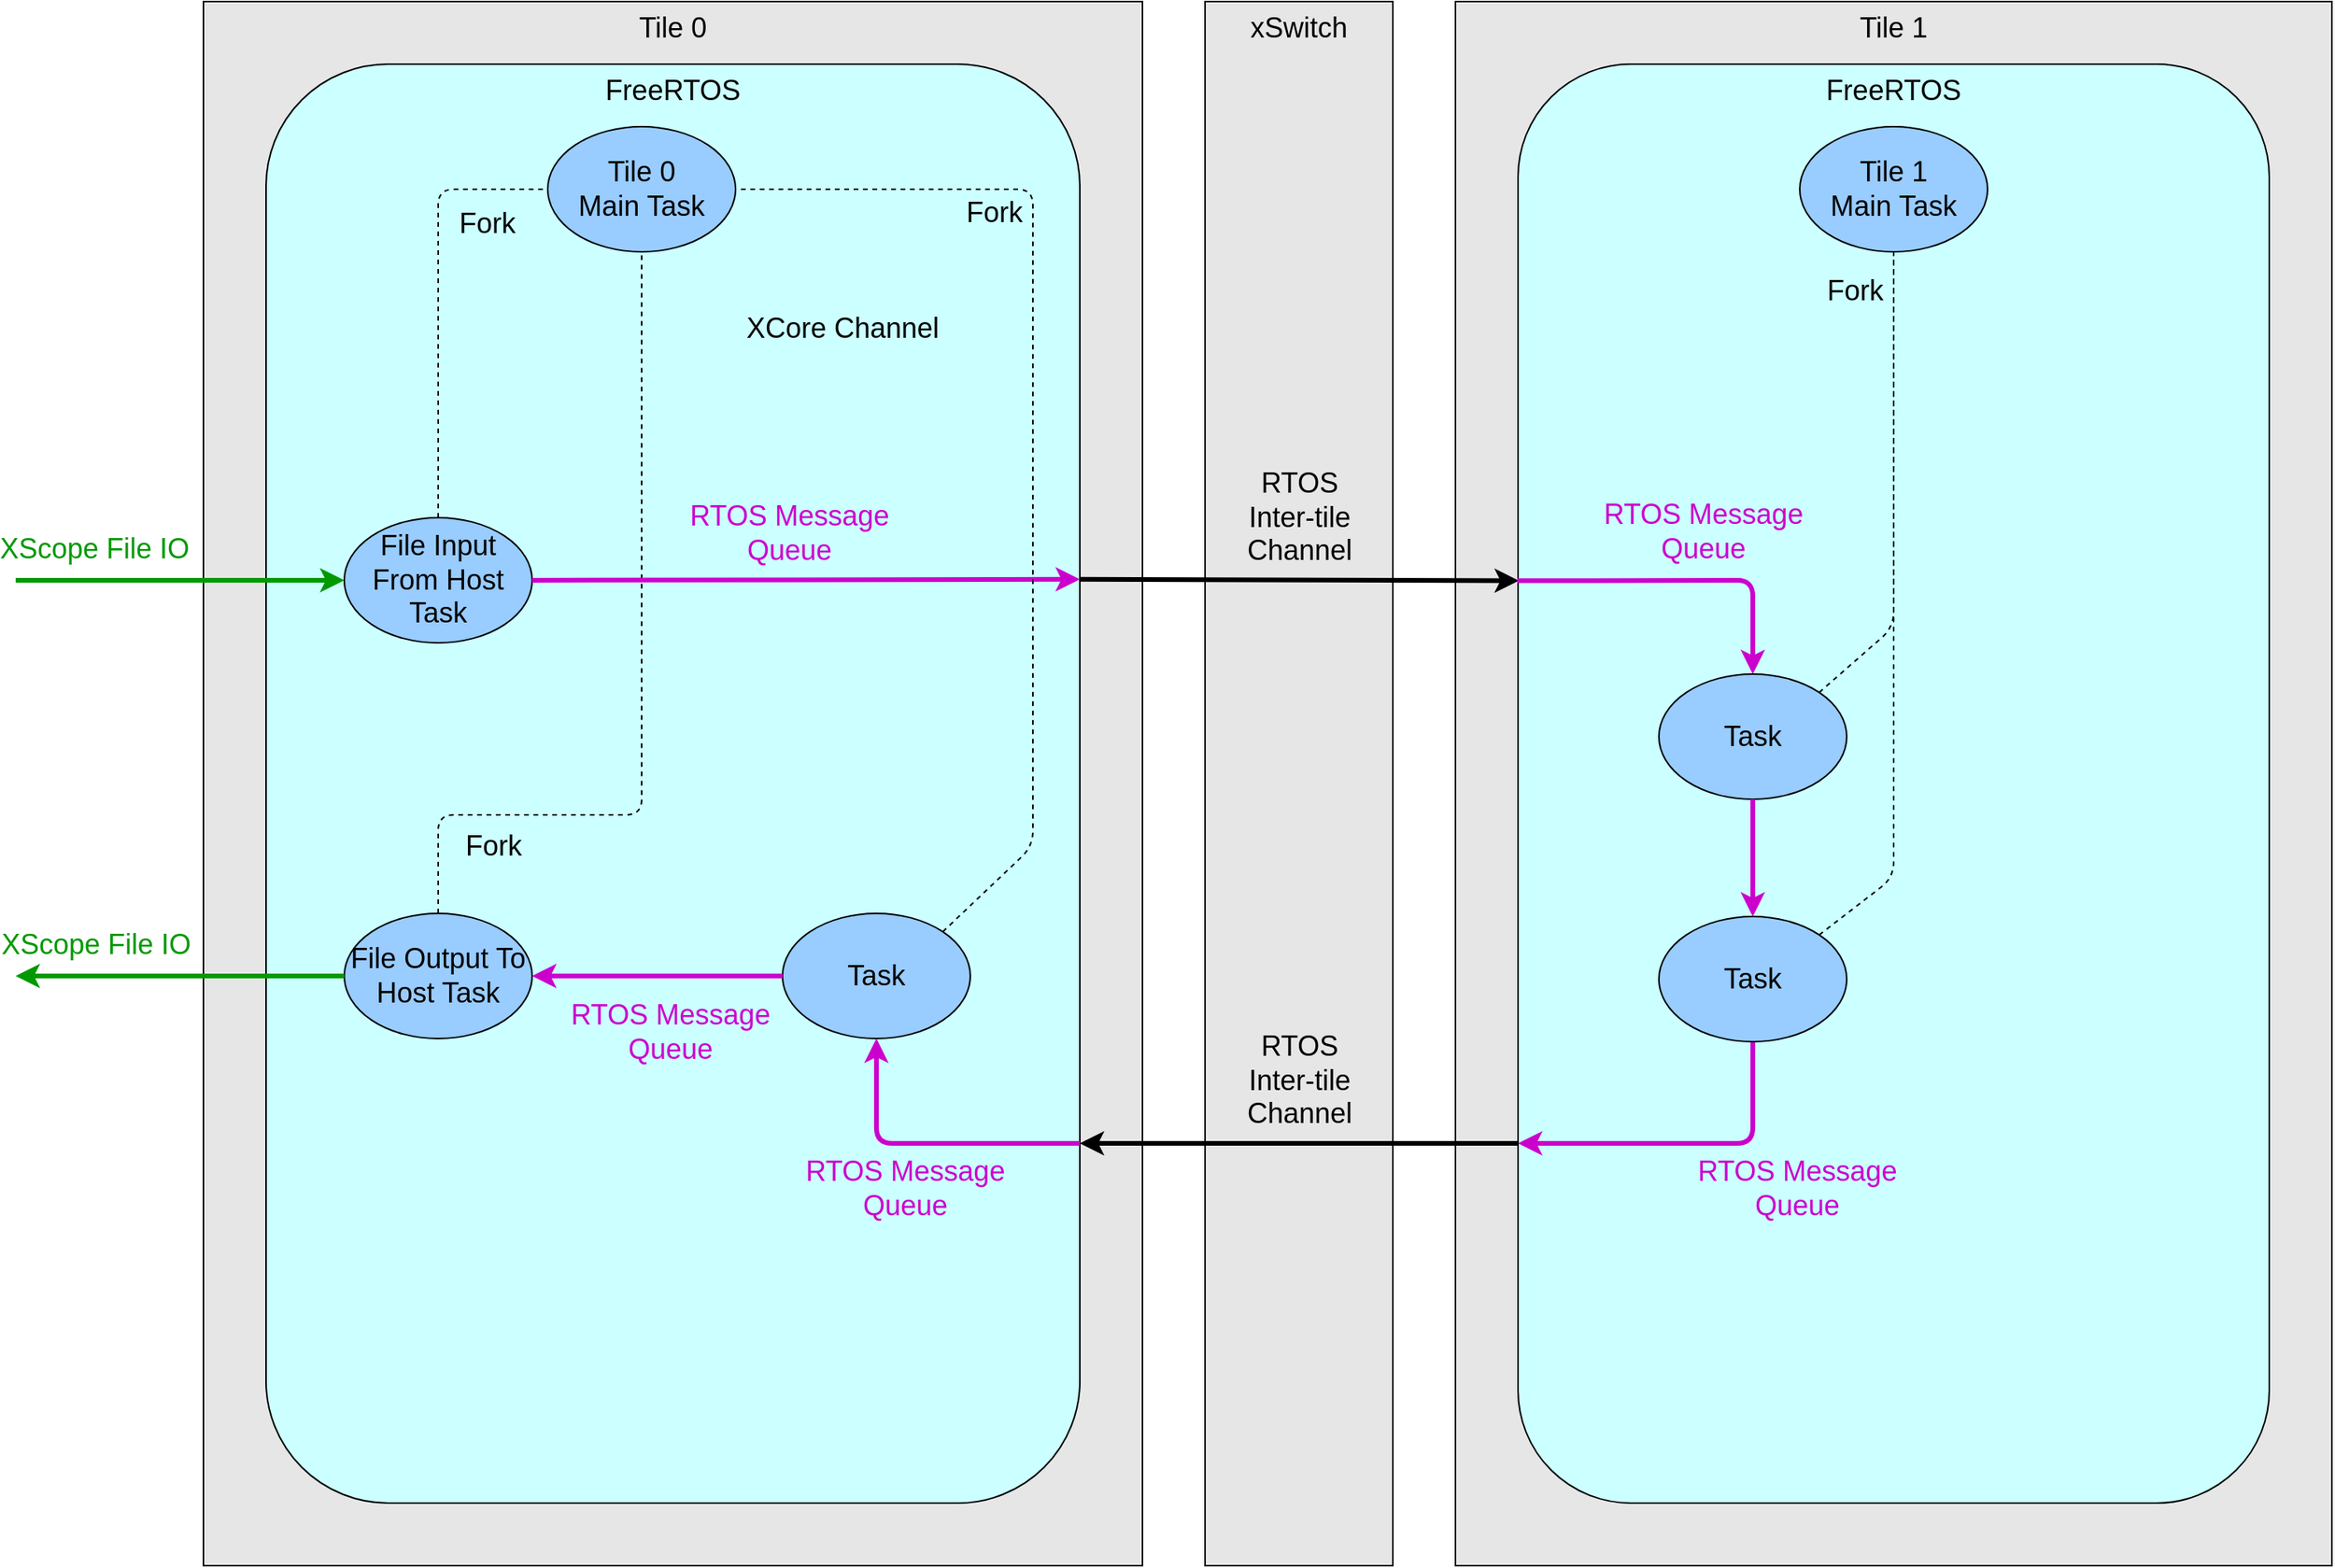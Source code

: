 <mxfile version="20.3.7" type="device"><diagram id="HG_wOtk8IJbsn9-jQrfK" name="Page-1"><mxGraphModel dx="1298" dy="727" grid="1" gridSize="10" guides="1" tooltips="1" connect="1" arrows="1" fold="1" page="1" pageScale="1" pageWidth="850" pageHeight="1100" math="0" shadow="0"><root><mxCell id="0"/><mxCell id="1" parent="0"/><mxCell id="hf5_vhgyKs1YN6woUvjJ-1" value="&lt;font style=&quot;font-size: 18px&quot;&gt;Tile 0&lt;/font&gt;" style="rounded=0;whiteSpace=wrap;html=1;verticalAlign=top;fillColor=#E6E6E6;" vertex="1" parent="1"><mxGeometry x="200" y="80" width="600" height="1000" as="geometry"/></mxCell><mxCell id="hf5_vhgyKs1YN6woUvjJ-2" value="&lt;font style=&quot;font-size: 18px&quot;&gt;Tile 1&lt;/font&gt;" style="rounded=0;whiteSpace=wrap;html=1;verticalAlign=top;fillColor=#E6E6E6;" vertex="1" parent="1"><mxGeometry x="1000" y="80" width="560" height="1000" as="geometry"/></mxCell><mxCell id="hf5_vhgyKs1YN6woUvjJ-3" value="&lt;font style=&quot;font-size: 18px&quot;&gt;xSwitch&lt;/font&gt;" style="rounded=0;whiteSpace=wrap;html=1;verticalAlign=top;fillColor=#E6E6E6;" vertex="1" parent="1"><mxGeometry x="840" y="80" width="120" height="1000" as="geometry"/></mxCell><mxCell id="hf5_vhgyKs1YN6woUvjJ-4" value="&lt;font style=&quot;font-size: 18px&quot;&gt;FreeRTOS&lt;/font&gt;" style="rounded=1;whiteSpace=wrap;html=1;fillColor=#CCFFFF;verticalAlign=top;" vertex="1" parent="1"><mxGeometry x="240" y="120" width="520" height="920" as="geometry"/></mxCell><mxCell id="hf5_vhgyKs1YN6woUvjJ-5" value="&lt;font style=&quot;font-size: 18px&quot;&gt;FreeRTOS&lt;/font&gt;" style="rounded=1;whiteSpace=wrap;html=1;fillColor=#CCFFFF;verticalAlign=top;" vertex="1" parent="1"><mxGeometry x="1040" y="120" width="480" height="920" as="geometry"/></mxCell><mxCell id="hf5_vhgyKs1YN6woUvjJ-6" value="" style="endArrow=classic;html=1;exitX=0.999;exitY=0.358;exitDx=0;exitDy=0;entryX=0.001;entryY=0.359;entryDx=0;entryDy=0;exitPerimeter=0;entryPerimeter=0;strokeWidth=3;" edge="1" parent="1" source="hf5_vhgyKs1YN6woUvjJ-4" target="hf5_vhgyKs1YN6woUvjJ-5"><mxGeometry width="50" height="50" relative="1" as="geometry"><mxPoint x="680" y="400" as="sourcePoint"/><mxPoint x="730" y="350" as="targetPoint"/></mxGeometry></mxCell><mxCell id="hf5_vhgyKs1YN6woUvjJ-7" value="&lt;font style=&quot;font-size: 18px&quot;&gt;RTOS&lt;br&gt;Inter-tile&lt;br&gt;Channel&lt;/font&gt;" style="text;html=1;align=center;verticalAlign=middle;resizable=0;points=[];;labelBackgroundColor=#E6E6E6;" vertex="1" connectable="0" parent="hf5_vhgyKs1YN6woUvjJ-6"><mxGeometry x="-0.615" y="1" relative="1" as="geometry"><mxPoint x="85.88" y="-39" as="offset"/></mxGeometry></mxCell><mxCell id="hf5_vhgyKs1YN6woUvjJ-8" value="" style="endArrow=classic;html=1;exitX=0;exitY=0.75;exitDx=0;exitDy=0;entryX=1;entryY=0.75;entryDx=0;entryDy=0;strokeWidth=3;" edge="1" parent="1" source="hf5_vhgyKs1YN6woUvjJ-5" target="hf5_vhgyKs1YN6woUvjJ-4"><mxGeometry width="50" height="50" relative="1" as="geometry"><mxPoint x="1000" y="620" as="sourcePoint"/><mxPoint x="1050" y="570" as="targetPoint"/></mxGeometry></mxCell><mxCell id="hf5_vhgyKs1YN6woUvjJ-9" value="&lt;font style=&quot;font-size: 18px&quot;&gt;RTOS&lt;br&gt;Inter-tile&lt;br&gt;Channel&lt;/font&gt;" style="text;html=1;align=center;verticalAlign=middle;resizable=0;points=[];;labelBackgroundColor=#E6E6E6;" vertex="1" connectable="0" parent="hf5_vhgyKs1YN6woUvjJ-8"><mxGeometry x="-0.528" relative="1" as="geometry"><mxPoint x="-74.12" y="-40" as="offset"/></mxGeometry></mxCell><mxCell id="hf5_vhgyKs1YN6woUvjJ-10" value="&lt;font style=&quot;font-size: 18px&quot;&gt;Tile 0&lt;br&gt;Main Task&lt;/font&gt;" style="ellipse;whiteSpace=wrap;html=1;fillColor=#99CCFF;" vertex="1" parent="1"><mxGeometry x="420" y="160" width="120" height="80" as="geometry"/></mxCell><mxCell id="hf5_vhgyKs1YN6woUvjJ-11" value="&lt;font style=&quot;font-size: 18px&quot;&gt;Tile 1&lt;br&gt;Main Task&lt;/font&gt;" style="ellipse;whiteSpace=wrap;html=1;fillColor=#99CCFF;" vertex="1" parent="1"><mxGeometry x="1220" y="160" width="120" height="80" as="geometry"/></mxCell><mxCell id="hf5_vhgyKs1YN6woUvjJ-12" value="&lt;font style=&quot;font-size: 18px&quot;&gt;File Input From Host Task&lt;/font&gt;" style="ellipse;whiteSpace=wrap;html=1;fillColor=#99CCFF;" vertex="1" parent="1"><mxGeometry x="290" y="410" width="120" height="80" as="geometry"/></mxCell><mxCell id="hf5_vhgyKs1YN6woUvjJ-13" value="&lt;font style=&quot;font-size: 18px&quot;&gt;File Output To Host Task&lt;/font&gt;" style="ellipse;whiteSpace=wrap;html=1;fillColor=#99CCFF;" vertex="1" parent="1"><mxGeometry x="290" y="663" width="120" height="80" as="geometry"/></mxCell><mxCell id="hf5_vhgyKs1YN6woUvjJ-14" value="" style="endArrow=none;dashed=1;html=1;entryX=0;entryY=0.5;entryDx=0;entryDy=0;exitX=0.5;exitY=0;exitDx=0;exitDy=0;" edge="1" parent="1" source="hf5_vhgyKs1YN6woUvjJ-12" target="hf5_vhgyKs1YN6woUvjJ-10"><mxGeometry width="50" height="50" relative="1" as="geometry"><mxPoint x="160" y="950" as="sourcePoint"/><mxPoint x="210" y="900" as="targetPoint"/><Array as="points"><mxPoint x="350" y="230"/><mxPoint x="350" y="200"/></Array></mxGeometry></mxCell><mxCell id="hf5_vhgyKs1YN6woUvjJ-15" value="&lt;font style=&quot;font-size: 18px&quot;&gt;Fork&lt;/font&gt;" style="text;html=1;align=center;verticalAlign=middle;resizable=0;points=[];;labelBackgroundColor=#CCFFFF;" vertex="1" connectable="0" parent="hf5_vhgyKs1YN6woUvjJ-14"><mxGeometry x="0.354" y="1" relative="1" as="geometry"><mxPoint x="31.76" y="1" as="offset"/></mxGeometry></mxCell><mxCell id="hf5_vhgyKs1YN6woUvjJ-16" value="" style="endArrow=none;dashed=1;html=1;entryX=0.5;entryY=1;entryDx=0;entryDy=0;exitX=0.5;exitY=0;exitDx=0;exitDy=0;" edge="1" parent="1" source="hf5_vhgyKs1YN6woUvjJ-13" target="hf5_vhgyKs1YN6woUvjJ-10"><mxGeometry width="50" height="50" relative="1" as="geometry"><mxPoint x="160" y="950" as="sourcePoint"/><mxPoint x="210" y="900" as="targetPoint"/><Array as="points"><mxPoint x="350" y="600"/><mxPoint x="480" y="600"/></Array></mxGeometry></mxCell><mxCell id="hf5_vhgyKs1YN6woUvjJ-17" value="&lt;font style=&quot;font-size: 18px&quot;&gt;Fork&lt;/font&gt;" style="text;html=1;align=center;verticalAlign=middle;resizable=0;points=[];;labelBackgroundColor=#CCFFFF;" vertex="1" connectable="0" parent="1"><mxGeometry x="440.006" y="624.998" as="geometry"><mxPoint x="-55.56" y="-5.4" as="offset"/></mxGeometry></mxCell><mxCell id="hf5_vhgyKs1YN6woUvjJ-18" value="&lt;font style=&quot;font-size: 18px&quot;&gt;Fork&lt;/font&gt;" style="text;html=1;align=center;verticalAlign=middle;resizable=0;points=[];;labelBackgroundColor=#CCFFFF;" vertex="1" connectable="0" parent="1"><mxGeometry x="759.996" y="219.998" as="geometry"><mxPoint x="-55.56" y="-5.4" as="offset"/></mxGeometry></mxCell><mxCell id="hf5_vhgyKs1YN6woUvjJ-19" value="" style="endArrow=classic;html=1;exitX=1;exitY=0.5;exitDx=0;exitDy=0;strokeWidth=3;strokeColor=#CC00CC;entryX=1;entryY=0.358;entryDx=0;entryDy=0;entryPerimeter=0;" edge="1" parent="1" source="hf5_vhgyKs1YN6woUvjJ-12" target="hf5_vhgyKs1YN6woUvjJ-4"><mxGeometry width="50" height="50" relative="1" as="geometry"><mxPoint x="160" y="950" as="sourcePoint"/><mxPoint x="750" y="448" as="targetPoint"/><Array as="points"/></mxGeometry></mxCell><mxCell id="hf5_vhgyKs1YN6woUvjJ-20" value="&lt;font style=&quot;font-size: 18px&quot;&gt;RTOS Message&lt;br&gt;Queue&lt;/font&gt;" style="text;html=1;align=center;verticalAlign=middle;resizable=0;points=[];;labelBackgroundColor=#CCFFFF;fontColor=#CC00CC;" vertex="1" connectable="0" parent="hf5_vhgyKs1YN6woUvjJ-19"><mxGeometry x="-0.165" y="-1" relative="1" as="geometry"><mxPoint x="17.65" y="-31" as="offset"/></mxGeometry></mxCell><mxCell id="hf5_vhgyKs1YN6woUvjJ-21" value="" style="endArrow=classic;html=1;entryX=0.5;entryY=0;entryDx=0;entryDy=0;exitX=-0.001;exitY=0.359;exitDx=0;exitDy=0;strokeWidth=3;strokeColor=#CC00CC;exitPerimeter=0;" edge="1" parent="1" source="hf5_vhgyKs1YN6woUvjJ-5" target="hf5_vhgyKs1YN6woUvjJ-27"><mxGeometry width="50" height="50" relative="1" as="geometry"><mxPoint x="300" y="310" as="sourcePoint"/><mxPoint x="690" y="310.0" as="targetPoint"/><Array as="points"><mxPoint x="1190" y="450"/></Array></mxGeometry></mxCell><mxCell id="hf5_vhgyKs1YN6woUvjJ-22" value="&lt;font style=&quot;font-size: 18px&quot;&gt;RTOS Message&lt;br&gt;Queue&lt;/font&gt;" style="text;html=1;align=center;verticalAlign=middle;resizable=0;points=[];;labelBackgroundColor=#CCFFFF;fontColor=#CC00CC;" vertex="1" connectable="0" parent="1"><mxGeometry x="1140.003" y="450" as="geometry"><mxPoint x="17.65" y="-31" as="offset"/></mxGeometry></mxCell><mxCell id="hf5_vhgyKs1YN6woUvjJ-23" value="" style="endArrow=classic;html=1;entryX=0;entryY=0.5;entryDx=0;entryDy=0;strokeWidth=3;strokeColor=#009900;" edge="1" parent="1" target="hf5_vhgyKs1YN6woUvjJ-12"><mxGeometry width="50" height="50" relative="1" as="geometry"><mxPoint x="80" y="450" as="sourcePoint"/><mxPoint x="690" y="310.0" as="targetPoint"/></mxGeometry></mxCell><mxCell id="hf5_vhgyKs1YN6woUvjJ-24" value="&lt;font style=&quot;font-size: 18px&quot;&gt;XScope File IO&lt;/font&gt;" style="text;html=1;align=center;verticalAlign=middle;resizable=0;points=[];;labelBackgroundColor=#ffffff;fontColor=#009900;" vertex="1" connectable="0" parent="hf5_vhgyKs1YN6woUvjJ-23"><mxGeometry x="-0.442" y="1" relative="1" as="geometry"><mxPoint x="-8.82" y="-19" as="offset"/></mxGeometry></mxCell><mxCell id="hf5_vhgyKs1YN6woUvjJ-25" value="" style="endArrow=classic;html=1;strokeWidth=3;strokeColor=#009900;exitX=0;exitY=0.5;exitDx=0;exitDy=0;" edge="1" parent="1" source="hf5_vhgyKs1YN6woUvjJ-13"><mxGeometry width="50" height="50" relative="1" as="geometry"><mxPoint x="50.0" y="310" as="sourcePoint"/><mxPoint x="80" y="703" as="targetPoint"/></mxGeometry></mxCell><mxCell id="hf5_vhgyKs1YN6woUvjJ-26" value="&lt;font style=&quot;font-size: 18px&quot;&gt;XScope File IO&lt;/font&gt;" style="text;html=1;align=center;verticalAlign=middle;resizable=0;points=[];;labelBackgroundColor=#ffffff;fontColor=#009900;" vertex="1" connectable="0" parent="hf5_vhgyKs1YN6woUvjJ-25"><mxGeometry x="0.397" y="-1" relative="1" as="geometry"><mxPoint x="-12.94" y="-19" as="offset"/></mxGeometry></mxCell><mxCell id="hf5_vhgyKs1YN6woUvjJ-27" value="&lt;font style=&quot;font-size: 18px&quot;&gt;Task&lt;/font&gt;" style="ellipse;whiteSpace=wrap;html=1;fillColor=#99CCFF;" vertex="1" parent="1"><mxGeometry x="1130" y="510" width="120" height="80" as="geometry"/></mxCell><mxCell id="hf5_vhgyKs1YN6woUvjJ-28" value="&lt;font style=&quot;font-size: 18px&quot;&gt;Task&lt;/font&gt;" style="ellipse;whiteSpace=wrap;html=1;fillColor=#99CCFF;" vertex="1" parent="1"><mxGeometry x="570" y="663" width="120" height="80" as="geometry"/></mxCell><mxCell id="hf5_vhgyKs1YN6woUvjJ-29" value="" style="endArrow=classic;html=1;strokeColor=#CC00CC;strokeWidth=3;entryX=0.5;entryY=0;entryDx=0;entryDy=0;exitX=0.5;exitY=1;exitDx=0;exitDy=0;" edge="1" parent="1" source="hf5_vhgyKs1YN6woUvjJ-27" target="hf5_vhgyKs1YN6woUvjJ-41"><mxGeometry width="50" height="50" relative="1" as="geometry"><mxPoint x="70" y="1150" as="sourcePoint"/><mxPoint x="1160" y="650" as="targetPoint"/></mxGeometry></mxCell><mxCell id="hf5_vhgyKs1YN6woUvjJ-30" value="" style="endArrow=classic;html=1;strokeColor=#CC00CC;strokeWidth=3;entryX=1;entryY=0.5;entryDx=0;entryDy=0;exitX=0;exitY=0.5;exitDx=0;exitDy=0;" edge="1" parent="1" source="hf5_vhgyKs1YN6woUvjJ-28" target="hf5_vhgyKs1YN6woUvjJ-13"><mxGeometry width="50" height="50" relative="1" as="geometry"><mxPoint x="70" y="1150" as="sourcePoint"/><mxPoint x="120" y="1100" as="targetPoint"/></mxGeometry></mxCell><mxCell id="hf5_vhgyKs1YN6woUvjJ-31" value="" style="endArrow=classic;html=1;strokeColor=#CC00CC;strokeWidth=3;entryX=0;entryY=0.75;entryDx=0;entryDy=0;exitX=0.5;exitY=1;exitDx=0;exitDy=0;" edge="1" parent="1" source="hf5_vhgyKs1YN6woUvjJ-41" target="hf5_vhgyKs1YN6woUvjJ-5"><mxGeometry width="50" height="50" relative="1" as="geometry"><mxPoint x="70" y="1150" as="sourcePoint"/><mxPoint x="120" y="1100" as="targetPoint"/><Array as="points"><mxPoint x="1190" y="810"/></Array></mxGeometry></mxCell><mxCell id="hf5_vhgyKs1YN6woUvjJ-32" value="" style="endArrow=classic;html=1;strokeColor=#CC00CC;strokeWidth=3;entryX=0.5;entryY=1;entryDx=0;entryDy=0;exitX=1;exitY=0.75;exitDx=0;exitDy=0;" edge="1" parent="1" source="hf5_vhgyKs1YN6woUvjJ-4" target="hf5_vhgyKs1YN6woUvjJ-28"><mxGeometry width="50" height="50" relative="1" as="geometry"><mxPoint x="70" y="1150" as="sourcePoint"/><mxPoint x="120" y="1100" as="targetPoint"/><Array as="points"><mxPoint x="630" y="810"/></Array></mxGeometry></mxCell><mxCell id="hf5_vhgyKs1YN6woUvjJ-33" value="" style="endArrow=none;dashed=1;html=1;strokeColor=#000000;strokeWidth=1;entryX=1;entryY=0.5;entryDx=0;entryDy=0;exitX=1;exitY=0;exitDx=0;exitDy=0;" edge="1" parent="1" source="hf5_vhgyKs1YN6woUvjJ-28" target="hf5_vhgyKs1YN6woUvjJ-10"><mxGeometry width="50" height="50" relative="1" as="geometry"><mxPoint x="70" y="1150" as="sourcePoint"/><mxPoint x="120" y="1100" as="targetPoint"/><Array as="points"><mxPoint x="730" y="620"/><mxPoint x="730" y="200"/></Array></mxGeometry></mxCell><mxCell id="hf5_vhgyKs1YN6woUvjJ-34" value="" style="endArrow=none;dashed=1;html=1;strokeColor=#000000;strokeWidth=1;exitX=1;exitY=0;exitDx=0;exitDy=0;entryX=0.5;entryY=1;entryDx=0;entryDy=0;" edge="1" parent="1" source="hf5_vhgyKs1YN6woUvjJ-27" target="hf5_vhgyKs1YN6woUvjJ-11"><mxGeometry width="50" height="50" relative="1" as="geometry"><mxPoint x="70" y="1150" as="sourcePoint"/><mxPoint x="1340" y="200" as="targetPoint"/><Array as="points"><mxPoint x="1280" y="480"/></Array></mxGeometry></mxCell><mxCell id="hf5_vhgyKs1YN6woUvjJ-35" value="" style="endArrow=none;dashed=1;html=1;strokeColor=#000000;strokeWidth=1;exitX=1;exitY=0;exitDx=0;exitDy=0;entryX=0.5;entryY=1;entryDx=0;entryDy=0;" edge="1" parent="1" source="hf5_vhgyKs1YN6woUvjJ-41" target="hf5_vhgyKs1YN6woUvjJ-11"><mxGeometry width="50" height="50" relative="1" as="geometry"><mxPoint x="1102.976" y="666.425" as="sourcePoint"/><mxPoint x="1340" y="200" as="targetPoint"/><Array as="points"><mxPoint x="1280" y="640"/></Array></mxGeometry></mxCell><mxCell id="hf5_vhgyKs1YN6woUvjJ-36" value="&lt;font style=&quot;font-size: 18px&quot;&gt;Fork&lt;/font&gt;" style="text;html=1;align=center;verticalAlign=middle;resizable=0;points=[];;labelBackgroundColor=#CCFFFF;" vertex="1" connectable="0" parent="1"><mxGeometry x="1309.996" y="269.998" as="geometry"><mxPoint x="-55.56" y="-5.4" as="offset"/></mxGeometry></mxCell><mxCell id="hf5_vhgyKs1YN6woUvjJ-37" value="&lt;font style=&quot;font-size: 18px&quot;&gt;RTOS Message&lt;br&gt;Queue&lt;/font&gt;" style="text;html=1;align=center;verticalAlign=middle;resizable=0;points=[];;labelBackgroundColor=#CCFFFF;fontColor=#CC00CC;" vertex="1" connectable="0" parent="1"><mxGeometry x="480.004" y="770.003" as="geometry"><mxPoint x="17.65" y="-31" as="offset"/></mxGeometry></mxCell><mxCell id="hf5_vhgyKs1YN6woUvjJ-38" value="&lt;font style=&quot;font-size: 18px&quot;&gt;RTOS Message&lt;br&gt;Queue&lt;/font&gt;" style="text;html=1;align=center;verticalAlign=middle;resizable=0;points=[];;labelBackgroundColor=#CCFFFF;fontColor=#CC00CC;" vertex="1" connectable="0" parent="1"><mxGeometry x="630.004" y="870.003" as="geometry"><mxPoint x="17.65" y="-31" as="offset"/></mxGeometry></mxCell><mxCell id="hf5_vhgyKs1YN6woUvjJ-39" value="&lt;font style=&quot;font-size: 18px&quot;&gt;RTOS Message&lt;br&gt;Queue&lt;/font&gt;" style="text;html=1;align=center;verticalAlign=middle;resizable=0;points=[];;labelBackgroundColor=#CCFFFF;fontColor=#CC00CC;" vertex="1" connectable="0" parent="1"><mxGeometry x="1200.004" y="870.003" as="geometry"><mxPoint x="17.65" y="-31" as="offset"/></mxGeometry></mxCell><mxCell id="hf5_vhgyKs1YN6woUvjJ-40" value="&lt;span style=&quot;font-size: 18px&quot;&gt;&lt;font color=&quot;#000000&quot;&gt;XCore Channel&lt;/font&gt;&lt;/span&gt;" style="text;html=1;align=center;verticalAlign=middle;resizable=0;points=[];;labelBackgroundColor=#CCFFFF;fontColor=#CC00CC;" vertex="1" connectable="0" parent="1"><mxGeometry x="590.004" y="320.003" as="geometry"><mxPoint x="17.65" y="-31" as="offset"/></mxGeometry></mxCell><mxCell id="hf5_vhgyKs1YN6woUvjJ-41" value="&lt;font style=&quot;font-size: 18px&quot;&gt;Task&lt;/font&gt;" style="ellipse;whiteSpace=wrap;html=1;fillColor=#99CCFF;" vertex="1" parent="1"><mxGeometry x="1130" y="665" width="120" height="80" as="geometry"/></mxCell></root></mxGraphModel></diagram></mxfile>